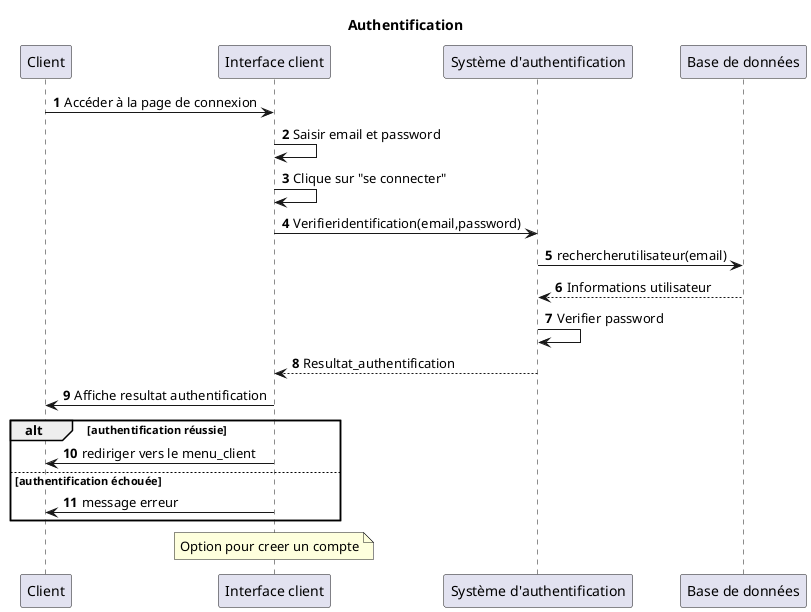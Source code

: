 @startuml
autonumber

title Authentification

participant Client
participant "Interface client" as InterfaceClient
participant "Système d'authentification" as SystemeAuthentification
participant "Base de données" as BaseDeDonnees

Client -> InterfaceClient : Accéder à la page de connexion
InterfaceClient -> InterfaceClient :Saisir email et password
InterfaceClient -> InterfaceClient : Clique sur "se connecter"
InterfaceClient -> SystemeAuthentification :  Verifieridentification(email,password)
SystemeAuthentification -> BaseDeDonnees :  rechercherutilisateur(email)
BaseDeDonnees --> SystemeAuthentification :  Informations utilisateur
SystemeAuthentification -> SystemeAuthentification :  Verifier password
SystemeAuthentification --> InterfaceClient :  Resultat_authentification
InterfaceClient -> Client :  Affiche resultat authentification

alt authentification réussie
    InterfaceClient -> Client : rediriger vers le menu_client
else authentification échouée
    InterfaceClient -> Client :  message erreur
end

note over InterfaceClient
Option pour creer un compte
end note

@enduml
